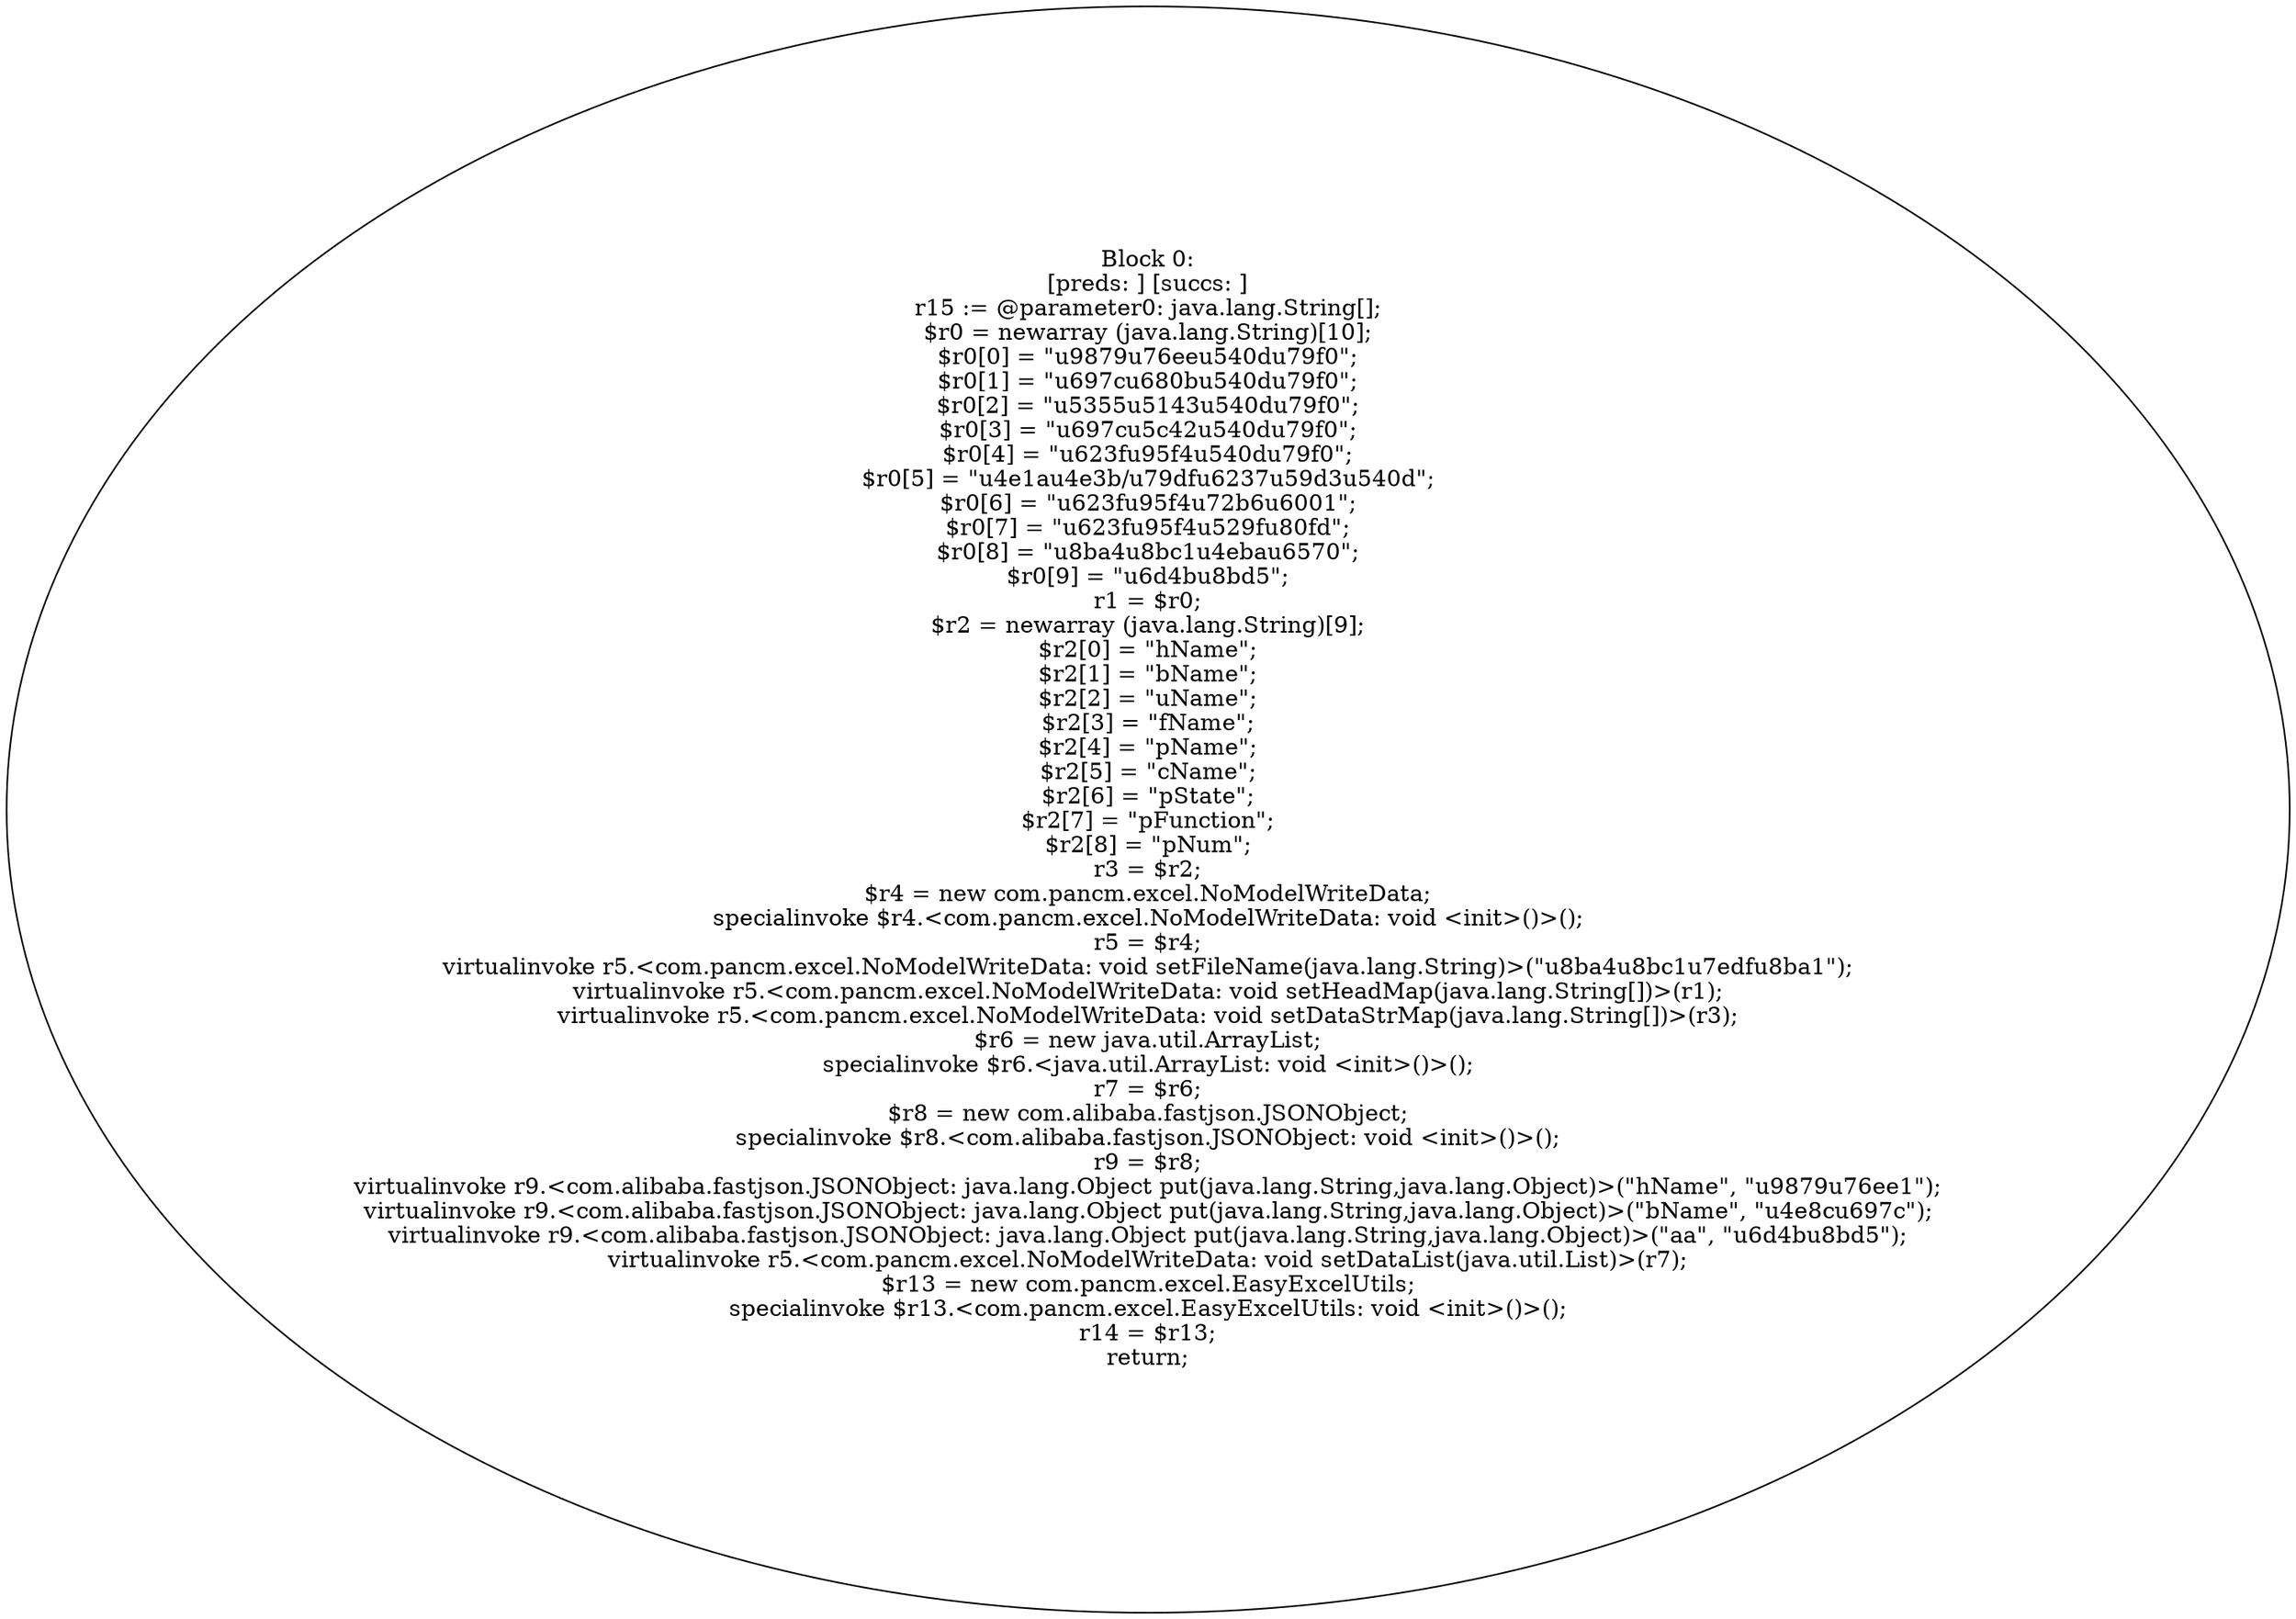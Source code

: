 digraph "unitGraph" {
    "Block 0:
[preds: ] [succs: ]
r15 := @parameter0: java.lang.String[];
$r0 = newarray (java.lang.String)[10];
$r0[0] = \"\u9879\u76ee\u540d\u79f0\";
$r0[1] = \"\u697c\u680b\u540d\u79f0\";
$r0[2] = \"\u5355\u5143\u540d\u79f0\";
$r0[3] = \"\u697c\u5c42\u540d\u79f0\";
$r0[4] = \"\u623f\u95f4\u540d\u79f0\";
$r0[5] = \"\u4e1a\u4e3b/\u79df\u6237\u59d3\u540d\";
$r0[6] = \"\u623f\u95f4\u72b6\u6001\";
$r0[7] = \"\u623f\u95f4\u529f\u80fd\";
$r0[8] = \"\u8ba4\u8bc1\u4eba\u6570\";
$r0[9] = \"\u6d4b\u8bd5\";
r1 = $r0;
$r2 = newarray (java.lang.String)[9];
$r2[0] = \"hName\";
$r2[1] = \"bName\";
$r2[2] = \"uName\";
$r2[3] = \"fName\";
$r2[4] = \"pName\";
$r2[5] = \"cName\";
$r2[6] = \"pState\";
$r2[7] = \"pFunction\";
$r2[8] = \"pNum\";
r3 = $r2;
$r4 = new com.pancm.excel.NoModelWriteData;
specialinvoke $r4.<com.pancm.excel.NoModelWriteData: void <init>()>();
r5 = $r4;
virtualinvoke r5.<com.pancm.excel.NoModelWriteData: void setFileName(java.lang.String)>(\"\u8ba4\u8bc1\u7edf\u8ba1\");
virtualinvoke r5.<com.pancm.excel.NoModelWriteData: void setHeadMap(java.lang.String[])>(r1);
virtualinvoke r5.<com.pancm.excel.NoModelWriteData: void setDataStrMap(java.lang.String[])>(r3);
$r6 = new java.util.ArrayList;
specialinvoke $r6.<java.util.ArrayList: void <init>()>();
r7 = $r6;
$r8 = new com.alibaba.fastjson.JSONObject;
specialinvoke $r8.<com.alibaba.fastjson.JSONObject: void <init>()>();
r9 = $r8;
virtualinvoke r9.<com.alibaba.fastjson.JSONObject: java.lang.Object put(java.lang.String,java.lang.Object)>(\"hName\", \"\u9879\u76ee1\");
virtualinvoke r9.<com.alibaba.fastjson.JSONObject: java.lang.Object put(java.lang.String,java.lang.Object)>(\"bName\", \"\u4e8c\u697c\");
virtualinvoke r9.<com.alibaba.fastjson.JSONObject: java.lang.Object put(java.lang.String,java.lang.Object)>(\"aa\", \"\u6d4b\u8bd5\");
virtualinvoke r5.<com.pancm.excel.NoModelWriteData: void setDataList(java.util.List)>(r7);
$r13 = new com.pancm.excel.EasyExcelUtils;
specialinvoke $r13.<com.pancm.excel.EasyExcelUtils: void <init>()>();
r14 = $r13;
return;
"
}
